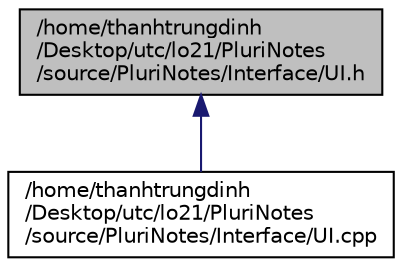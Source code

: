 digraph "/home/thanhtrungdinh/Desktop/utc/lo21/PluriNotes/source/PluriNotes/Interface/UI.h"
{
  edge [fontname="Helvetica",fontsize="10",labelfontname="Helvetica",labelfontsize="10"];
  node [fontname="Helvetica",fontsize="10",shape=record];
  Node1 [label="/home/thanhtrungdinh\l/Desktop/utc/lo21/PluriNotes\l/source/PluriNotes/Interface/UI.h",height=0.2,width=0.4,color="black", fillcolor="grey75", style="filled", fontcolor="black"];
  Node1 -> Node2 [dir="back",color="midnightblue",fontsize="10",style="solid"];
  Node2 [label="/home/thanhtrungdinh\l/Desktop/utc/lo21/PluriNotes\l/source/PluriNotes/Interface/UI.cpp",height=0.2,width=0.4,color="black", fillcolor="white", style="filled",URL="$UI_8cpp.html"];
}
